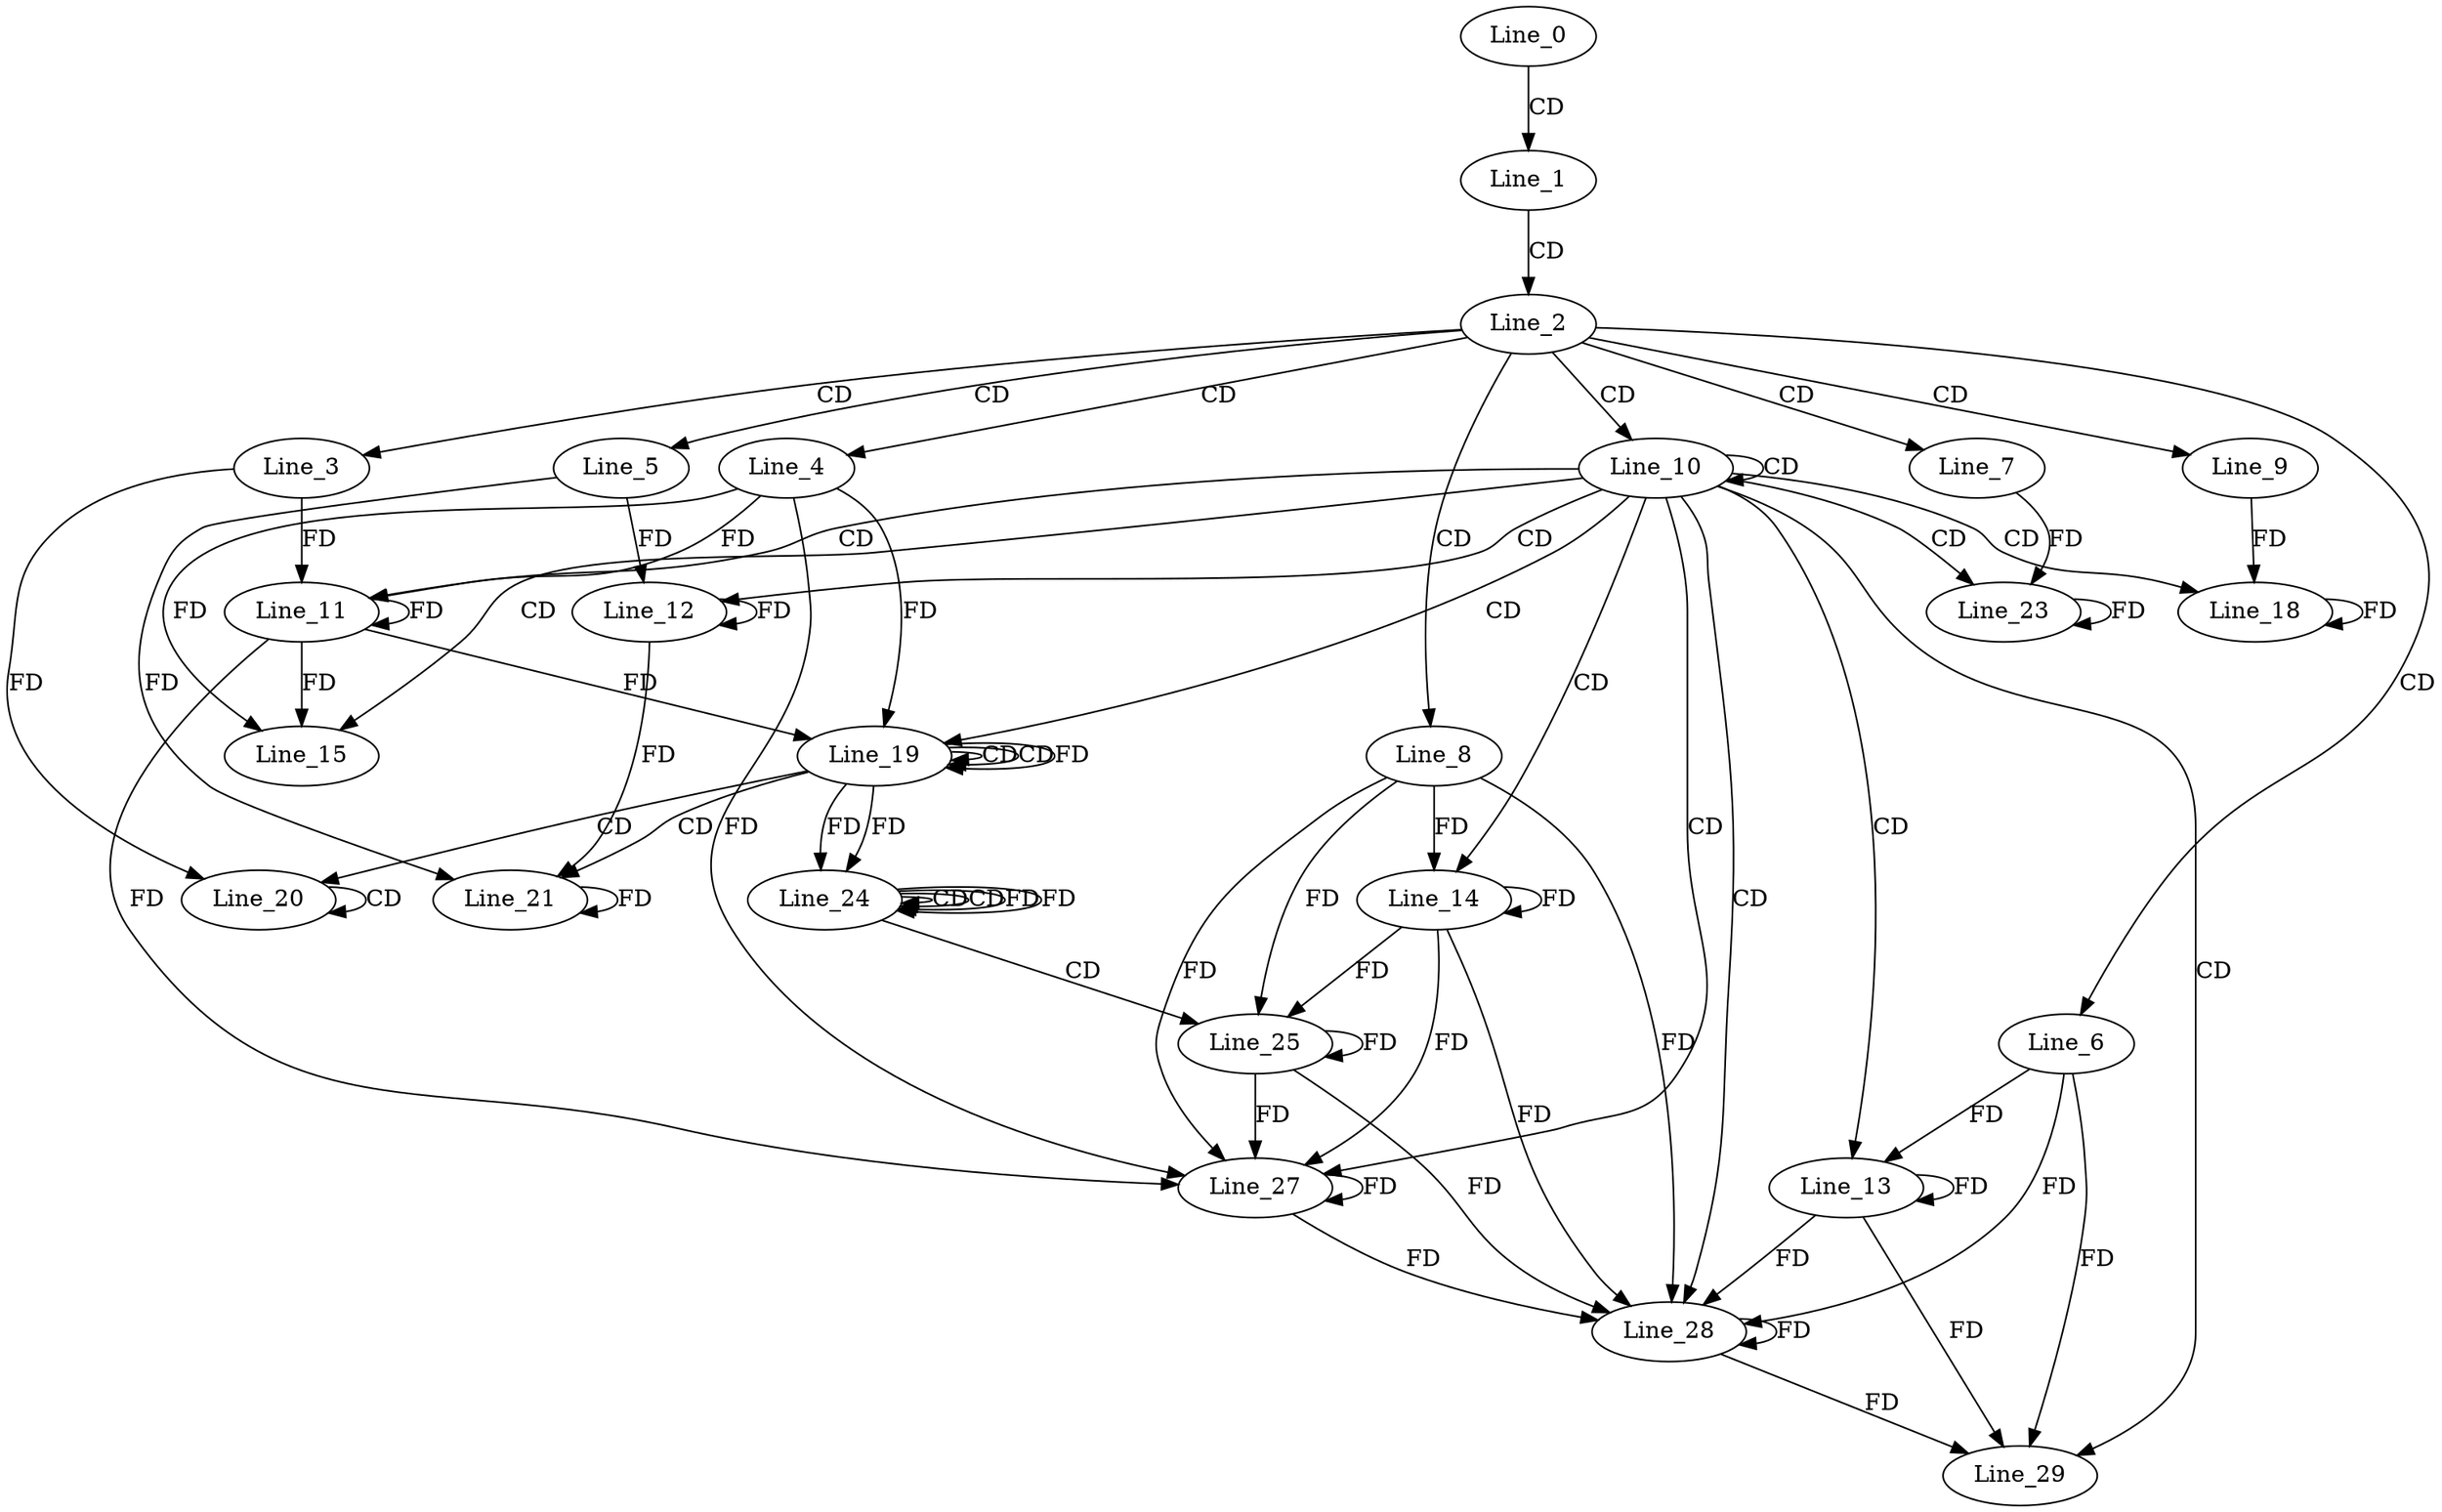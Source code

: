digraph G {
  Line_0;
  Line_1;
  Line_2;
  Line_3;
  Line_4;
  Line_5;
  Line_6;
  Line_7;
  Line_8;
  Line_9;
  Line_10;
  Line_11;
  Line_11;
  Line_12;
  Line_13;
  Line_14;
  Line_15;
  Line_18;
  Line_19;
  Line_19;
  Line_19;
  Line_20;
  Line_20;
  Line_21;
  Line_23;
  Line_24;
  Line_24;
  Line_24;
  Line_25;
  Line_25;
  Line_27;
  Line_28;
  Line_28;
  Line_29;
  Line_29;
  Line_0 -> Line_1 [ label="CD" ];
  Line_1 -> Line_2 [ label="CD" ];
  Line_2 -> Line_3 [ label="CD" ];
  Line_2 -> Line_4 [ label="CD" ];
  Line_2 -> Line_5 [ label="CD" ];
  Line_2 -> Line_6 [ label="CD" ];
  Line_2 -> Line_7 [ label="CD" ];
  Line_2 -> Line_8 [ label="CD" ];
  Line_2 -> Line_9 [ label="CD" ];
  Line_2 -> Line_10 [ label="CD" ];
  Line_10 -> Line_10 [ label="CD" ];
  Line_10 -> Line_11 [ label="CD" ];
  Line_11 -> Line_11 [ label="FD" ];
  Line_4 -> Line_11 [ label="FD" ];
  Line_3 -> Line_11 [ label="FD" ];
  Line_10 -> Line_12 [ label="CD" ];
  Line_12 -> Line_12 [ label="FD" ];
  Line_5 -> Line_12 [ label="FD" ];
  Line_10 -> Line_13 [ label="CD" ];
  Line_13 -> Line_13 [ label="FD" ];
  Line_6 -> Line_13 [ label="FD" ];
  Line_10 -> Line_14 [ label="CD" ];
  Line_14 -> Line_14 [ label="FD" ];
  Line_8 -> Line_14 [ label="FD" ];
  Line_10 -> Line_15 [ label="CD" ];
  Line_11 -> Line_15 [ label="FD" ];
  Line_4 -> Line_15 [ label="FD" ];
  Line_10 -> Line_18 [ label="CD" ];
  Line_18 -> Line_18 [ label="FD" ];
  Line_9 -> Line_18 [ label="FD" ];
  Line_10 -> Line_19 [ label="CD" ];
  Line_19 -> Line_19 [ label="CD" ];
  Line_11 -> Line_19 [ label="FD" ];
  Line_4 -> Line_19 [ label="FD" ];
  Line_19 -> Line_19 [ label="CD" ];
  Line_19 -> Line_19 [ label="FD" ];
  Line_19 -> Line_20 [ label="CD" ];
  Line_20 -> Line_20 [ label="CD" ];
  Line_3 -> Line_20 [ label="FD" ];
  Line_19 -> Line_21 [ label="CD" ];
  Line_21 -> Line_21 [ label="FD" ];
  Line_12 -> Line_21 [ label="FD" ];
  Line_5 -> Line_21 [ label="FD" ];
  Line_10 -> Line_23 [ label="CD" ];
  Line_23 -> Line_23 [ label="FD" ];
  Line_7 -> Line_23 [ label="FD" ];
  Line_24 -> Line_24 [ label="CD" ];
  Line_19 -> Line_24 [ label="FD" ];
  Line_24 -> Line_24 [ label="CD" ];
  Line_24 -> Line_24 [ label="FD" ];
  Line_19 -> Line_24 [ label="FD" ];
  Line_24 -> Line_25 [ label="CD" ];
  Line_25 -> Line_25 [ label="FD" ];
  Line_14 -> Line_25 [ label="FD" ];
  Line_8 -> Line_25 [ label="FD" ];
  Line_10 -> Line_27 [ label="CD" ];
  Line_25 -> Line_27 [ label="FD" ];
  Line_14 -> Line_27 [ label="FD" ];
  Line_27 -> Line_27 [ label="FD" ];
  Line_8 -> Line_27 [ label="FD" ];
  Line_11 -> Line_27 [ label="FD" ];
  Line_4 -> Line_27 [ label="FD" ];
  Line_10 -> Line_28 [ label="CD" ];
  Line_13 -> Line_28 [ label="FD" ];
  Line_28 -> Line_28 [ label="FD" ];
  Line_6 -> Line_28 [ label="FD" ];
  Line_25 -> Line_28 [ label="FD" ];
  Line_14 -> Line_28 [ label="FD" ];
  Line_27 -> Line_28 [ label="FD" ];
  Line_8 -> Line_28 [ label="FD" ];
  Line_10 -> Line_29 [ label="CD" ];
  Line_13 -> Line_29 [ label="FD" ];
  Line_28 -> Line_29 [ label="FD" ];
  Line_6 -> Line_29 [ label="FD" ];
  Line_24 -> Line_24 [ label="FD" ];
}
